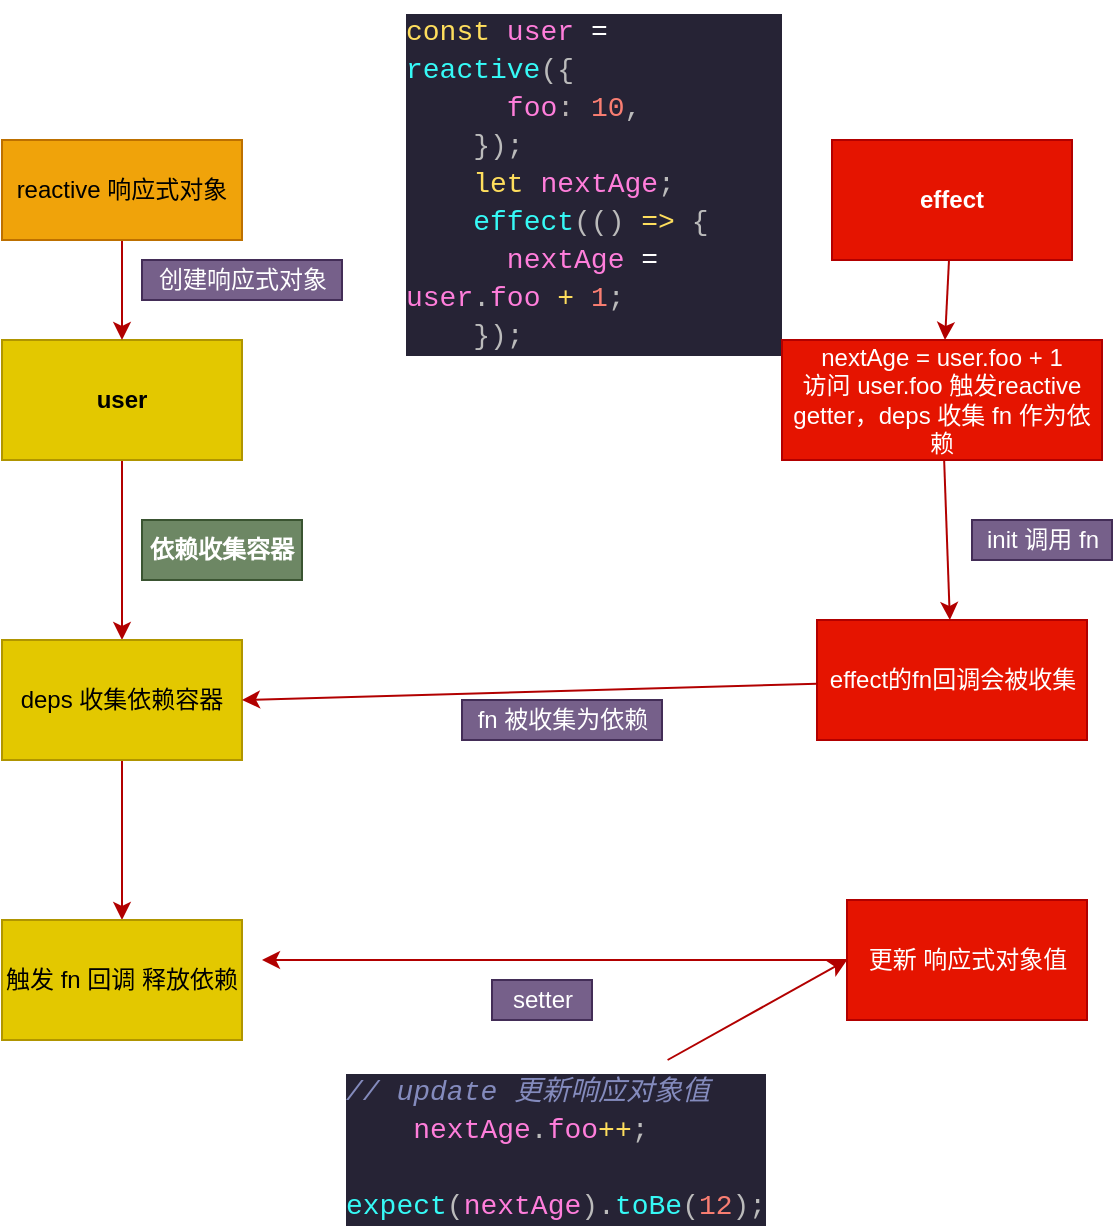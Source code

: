 <mxfile>
    <diagram id="3R-FR2YfDj9wXYMJNQoV" name="第 1 页">
        <mxGraphModel dx="672" dy="1744" grid="1" gridSize="10" guides="1" tooltips="1" connect="1" arrows="1" fold="1" page="1" pageScale="1" pageWidth="827" pageHeight="1169" background="#ffffff" math="0" shadow="0">
            <root>
                <mxCell id="0"/>
                <mxCell id="1" parent="0"/>
                <mxCell id="4" style="edgeStyle=none;html=1;fillColor=#e51400;strokeColor=#B20000;" edge="1" parent="1" source="2" target="5">
                    <mxGeometry relative="1" as="geometry">
                        <mxPoint x="120" y="240" as="targetPoint"/>
                    </mxGeometry>
                </mxCell>
                <mxCell id="2" value="&lt;b&gt;user&lt;/b&gt;" style="rounded=0;whiteSpace=wrap;html=1;fillColor=#e3c800;fontColor=#000000;strokeColor=#B09500;" vertex="1" parent="1">
                    <mxGeometry x="60" y="110" width="120" height="60" as="geometry"/>
                </mxCell>
                <mxCell id="36" value="" style="edgeStyle=none;html=1;fillColor=#e51400;strokeColor=#B20000;" edge="1" parent="1" source="5" target="35">
                    <mxGeometry relative="1" as="geometry"/>
                </mxCell>
                <mxCell id="5" value="deps 收集依赖容器" style="rounded=0;whiteSpace=wrap;html=1;fillColor=#e3c800;fontColor=#000000;strokeColor=#B09500;" vertex="1" parent="1">
                    <mxGeometry x="60" y="260" width="120" height="60" as="geometry"/>
                </mxCell>
                <mxCell id="6" value="&lt;b&gt;依赖收集容器&lt;/b&gt;" style="text;html=1;strokeColor=#3A5431;fillColor=#6d8764;align=center;verticalAlign=middle;whiteSpace=wrap;rounded=0;fontColor=#ffffff;" vertex="1" parent="1">
                    <mxGeometry x="130" y="200" width="80" height="30" as="geometry"/>
                </mxCell>
                <mxCell id="31" value="" style="edgeStyle=none;html=1;fillColor=#e51400;strokeColor=#B20000;" edge="1" parent="1" source="7" target="15">
                    <mxGeometry relative="1" as="geometry"/>
                </mxCell>
                <mxCell id="7" value="&lt;b&gt;effect&lt;/b&gt;" style="rounded=0;whiteSpace=wrap;html=1;fillColor=#e51400;fontColor=#ffffff;strokeColor=#B20000;" vertex="1" parent="1">
                    <mxGeometry x="475" y="10" width="120" height="60" as="geometry"/>
                </mxCell>
                <mxCell id="11" value="&lt;div style=&quot;color: rgb(187, 187, 187); background-color: rgb(38, 35, 53); font-family: &amp;quot;comic code ligatures&amp;quot;, 方正清刻本悦宋简体, monaco, &amp;quot;courier new&amp;quot;, monospace, consolas, &amp;quot;courier new&amp;quot;, monospace; font-weight: normal; font-size: 14px; line-height: 19px;&quot;&gt;&lt;div&gt;&lt;span style=&quot;color: #fede5d&quot;&gt;const&lt;/span&gt;&lt;span style=&quot;color: #bbbbbb&quot;&gt; &lt;/span&gt;&lt;span style=&quot;color: #ff7edb&quot;&gt;user&lt;/span&gt;&lt;span style=&quot;color: #bbbbbb&quot;&gt; &lt;/span&gt;&lt;span style=&quot;color: #ffffff&quot;&gt;=&lt;/span&gt;&lt;span style=&quot;color: #bbbbbb&quot;&gt; &lt;/span&gt;&lt;span style=&quot;color: #36f9f6&quot;&gt;reactive&lt;/span&gt;&lt;span style=&quot;color: #bbbbbb&quot;&gt;({&lt;/span&gt;&lt;/div&gt;&lt;div&gt;&lt;span style=&quot;color: #bbbbbb&quot;&gt;&amp;nbsp; &amp;nbsp; &amp;nbsp; &lt;/span&gt;&lt;span style=&quot;color: #ff7edb&quot;&gt;foo&lt;/span&gt;&lt;span style=&quot;color: #b6b1b1&quot;&gt;:&lt;/span&gt;&lt;span style=&quot;color: #bbbbbb&quot;&gt; &lt;/span&gt;&lt;span style=&quot;color: #f97e72&quot;&gt;10&lt;/span&gt;&lt;span style=&quot;color: #bbbbbb&quot;&gt;,&lt;/span&gt;&lt;/div&gt;&lt;div&gt;&lt;span style=&quot;color: #bbbbbb&quot;&gt;&amp;nbsp; &amp;nbsp; });&lt;/span&gt;&lt;/div&gt;&lt;div&gt;&lt;span style=&quot;color: #bbbbbb&quot;&gt;&amp;nbsp; &amp;nbsp; &lt;/span&gt;&lt;span style=&quot;color: #fede5d&quot;&gt;let&lt;/span&gt;&lt;span style=&quot;color: #bbbbbb&quot;&gt; &lt;/span&gt;&lt;span style=&quot;color: #ff7edb&quot;&gt;nextAge&lt;/span&gt;&lt;span style=&quot;color: #bbbbbb&quot;&gt;;&lt;/span&gt;&lt;/div&gt;&lt;div&gt;&lt;span style=&quot;color: #bbbbbb&quot;&gt;&amp;nbsp; &amp;nbsp; &lt;/span&gt;&lt;span style=&quot;color: #36f9f6&quot;&gt;effect&lt;/span&gt;&lt;span style=&quot;color: #bbbbbb&quot;&gt;(() &lt;/span&gt;&lt;span style=&quot;color: #fede5d&quot;&gt;=&amp;gt;&lt;/span&gt;&lt;span style=&quot;color: #bbbbbb&quot;&gt; {&lt;/span&gt;&lt;/div&gt;&lt;div&gt;&lt;span style=&quot;color: #bbbbbb&quot;&gt;&amp;nbsp; &amp;nbsp; &amp;nbsp; &lt;/span&gt;&lt;span style=&quot;color: #ff7edb&quot;&gt;nextAge&lt;/span&gt;&lt;span style=&quot;color: #bbbbbb&quot;&gt; &lt;/span&gt;&lt;span style=&quot;color: #ffffff&quot;&gt;=&lt;/span&gt;&lt;span style=&quot;color: #bbbbbb&quot;&gt; &lt;/span&gt;&lt;span style=&quot;color: #ff7edb&quot;&gt;user&lt;/span&gt;&lt;span style=&quot;color: #bbbbbb&quot;&gt;.&lt;/span&gt;&lt;span style=&quot;color: #ff7edb&quot;&gt;foo&lt;/span&gt;&lt;span style=&quot;color: #bbbbbb&quot;&gt; &lt;/span&gt;&lt;span style=&quot;color: #fede5d&quot;&gt;+&lt;/span&gt;&lt;span style=&quot;color: #bbbbbb&quot;&gt; &lt;/span&gt;&lt;span style=&quot;color: #f97e72&quot;&gt;1&lt;/span&gt;&lt;span style=&quot;color: #bbbbbb&quot;&gt;;&lt;/span&gt;&lt;/div&gt;&lt;div&gt;&lt;span style=&quot;color: #bbbbbb&quot;&gt;&amp;nbsp; &amp;nbsp; });&lt;/span&gt;&lt;/div&gt;&lt;/div&gt;" style="text;whiteSpace=wrap;html=1;" vertex="1" parent="1">
                    <mxGeometry x="260" y="-60" width="190" height="150" as="geometry"/>
                </mxCell>
                <mxCell id="14" value="init 调用 fn" style="text;html=1;align=center;verticalAlign=middle;resizable=0;points=[];autosize=1;strokeColor=#432D57;fillColor=#76608a;fontColor=#ffffff;" vertex="1" parent="1">
                    <mxGeometry x="545" y="200" width="70" height="20" as="geometry"/>
                </mxCell>
                <mxCell id="33" value="" style="edgeStyle=none;html=1;fillColor=#e51400;strokeColor=#B20000;" edge="1" parent="1" source="15" target="17">
                    <mxGeometry relative="1" as="geometry"/>
                </mxCell>
                <mxCell id="15" value="nextAge = user.foo + 1&lt;br&gt;访问 user.foo 触发reactive getter，deps 收集 fn 作为依赖" style="rounded=0;whiteSpace=wrap;html=1;fillColor=#e51400;fontColor=#ffffff;strokeColor=#B20000;" vertex="1" parent="1">
                    <mxGeometry x="450" y="110" width="160" height="60" as="geometry"/>
                </mxCell>
                <mxCell id="34" style="edgeStyle=none;html=1;entryX=1;entryY=0.5;entryDx=0;entryDy=0;fillColor=#e51400;strokeColor=#B20000;" edge="1" parent="1" source="17" target="5">
                    <mxGeometry relative="1" as="geometry"/>
                </mxCell>
                <mxCell id="17" value="effect的fn回调会被收集" style="rounded=0;whiteSpace=wrap;html=1;fillColor=#e51400;fontColor=#ffffff;strokeColor=#B20000;" vertex="1" parent="1">
                    <mxGeometry x="467.5" y="250" width="135" height="60" as="geometry"/>
                </mxCell>
                <mxCell id="21" value="fn 被收集为依赖" style="text;html=1;align=center;verticalAlign=middle;resizable=0;points=[];autosize=1;strokeColor=#432D57;fillColor=#76608a;fontColor=#ffffff;" vertex="1" parent="1">
                    <mxGeometry x="290" y="290" width="100" height="20" as="geometry"/>
                </mxCell>
                <mxCell id="23" style="edgeStyle=none;html=1;entryX=0.5;entryY=0;entryDx=0;entryDy=0;fillColor=#e51400;strokeColor=#B20000;" edge="1" parent="1" source="22" target="2">
                    <mxGeometry relative="1" as="geometry"/>
                </mxCell>
                <mxCell id="22" value="reactive 响应式对象" style="rounded=0;whiteSpace=wrap;html=1;fillColor=#f0a30a;fontColor=#000000;strokeColor=#BD7000;" vertex="1" parent="1">
                    <mxGeometry x="60" y="10" width="120" height="50" as="geometry"/>
                </mxCell>
                <mxCell id="24" value="创建响应式对象" style="text;html=1;align=center;verticalAlign=middle;resizable=0;points=[];autosize=1;strokeColor=#432D57;fillColor=#76608a;fontColor=#ffffff;" vertex="1" parent="1">
                    <mxGeometry x="130" y="70" width="100" height="20" as="geometry"/>
                </mxCell>
                <mxCell id="29" style="edgeStyle=none;html=1;entryX=0;entryY=0.5;entryDx=0;entryDy=0;fillColor=#e51400;strokeColor=#B20000;" edge="1" parent="1" source="26" target="27">
                    <mxGeometry relative="1" as="geometry"/>
                </mxCell>
                <mxCell id="26" value="&lt;div style=&quot;color: rgb(187, 187, 187); background-color: rgb(38, 35, 53); font-family: &amp;quot;comic code ligatures&amp;quot;, 方正清刻本悦宋简体, monaco, &amp;quot;courier new&amp;quot;, monospace, consolas, &amp;quot;courier new&amp;quot;, monospace; font-weight: normal; font-size: 14px; line-height: 19px;&quot;&gt;&lt;div&gt;&lt;span style=&quot;color: #848bbd ; font-style: italic&quot;&gt;// update 更新响应对象值&lt;/span&gt;&lt;/div&gt;&lt;div&gt;&lt;span style=&quot;color: #bbbbbb&quot;&gt;&amp;nbsp; &amp;nbsp; &lt;/span&gt;&lt;span style=&quot;color: #ff7edb&quot;&gt;nextAge&lt;/span&gt;&lt;span style=&quot;color: #bbbbbb&quot;&gt;.&lt;/span&gt;&lt;span style=&quot;color: #ff7edb&quot;&gt;foo&lt;/span&gt;&lt;span style=&quot;color: #fede5d&quot;&gt;++&lt;/span&gt;&lt;span style=&quot;color: #bbbbbb&quot;&gt;;&lt;/span&gt;&lt;/div&gt;&lt;div&gt;&lt;span style=&quot;color: #bbbbbb&quot;&gt;&amp;nbsp; &amp;nbsp; &lt;/span&gt;&lt;span style=&quot;color: #36f9f6&quot;&gt;expect&lt;/span&gt;&lt;span style=&quot;color: #bbbbbb&quot;&gt;(&lt;/span&gt;&lt;span style=&quot;color: #ff7edb&quot;&gt;nextAge&lt;/span&gt;&lt;span style=&quot;color: #bbbbbb&quot;&gt;).&lt;/span&gt;&lt;span style=&quot;color: #36f9f6&quot;&gt;toBe&lt;/span&gt;&lt;span style=&quot;color: #bbbbbb&quot;&gt;(&lt;/span&gt;&lt;span style=&quot;color: #f97e72&quot;&gt;12&lt;/span&gt;&lt;span style=&quot;color: #bbbbbb&quot;&gt;);&lt;/span&gt;&lt;/div&gt;&lt;/div&gt;" style="text;whiteSpace=wrap;html=1;" vertex="1" parent="1">
                    <mxGeometry x="230" y="470" width="200" height="70" as="geometry"/>
                </mxCell>
                <mxCell id="37" style="edgeStyle=none;html=1;fillColor=#e51400;strokeColor=#B20000;" edge="1" parent="1" source="27">
                    <mxGeometry relative="1" as="geometry">
                        <mxPoint x="190" y="420" as="targetPoint"/>
                    </mxGeometry>
                </mxCell>
                <mxCell id="27" value="更新 响应式对象值" style="rounded=0;whiteSpace=wrap;html=1;fillColor=#e51400;fontColor=#ffffff;strokeColor=#B20000;" vertex="1" parent="1">
                    <mxGeometry x="482.5" y="390" width="120" height="60" as="geometry"/>
                </mxCell>
                <mxCell id="30" value="setter" style="text;html=1;align=center;verticalAlign=middle;resizable=0;points=[];autosize=1;strokeColor=#432D57;fillColor=#76608a;fontColor=#ffffff;" vertex="1" parent="1">
                    <mxGeometry x="305" y="430" width="50" height="20" as="geometry"/>
                </mxCell>
                <mxCell id="35" value="触发 fn 回调 释放依赖" style="whiteSpace=wrap;html=1;fillColor=#e3c800;strokeColor=#B09500;fontColor=#000000;rounded=0;" vertex="1" parent="1">
                    <mxGeometry x="60" y="400" width="120" height="60" as="geometry"/>
                </mxCell>
            </root>
        </mxGraphModel>
    </diagram>
</mxfile>